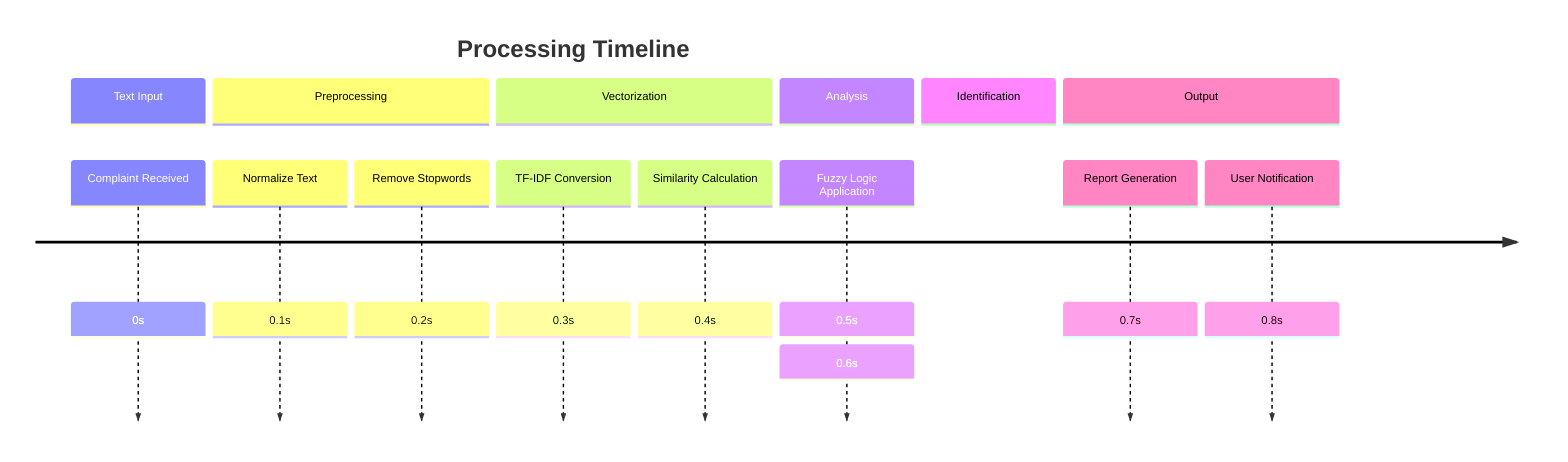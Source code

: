 timeline
    title Processing Timeline
    section Text Input
        Complaint Received : 0s
    section Preprocessing
        Normalize Text : 0.1s
        Remove Stopwords : 0.2s
    section Vectorization
        TF-IDF Conversion : 0.3s
        Similarity Calculation : 0.4s
    section Analysis
        Fuzzy Logic Application : 0.5s
        Section Identification : 0.6s
    section Output
        Report Generation : 0.7s
        User Notification : 0.8s